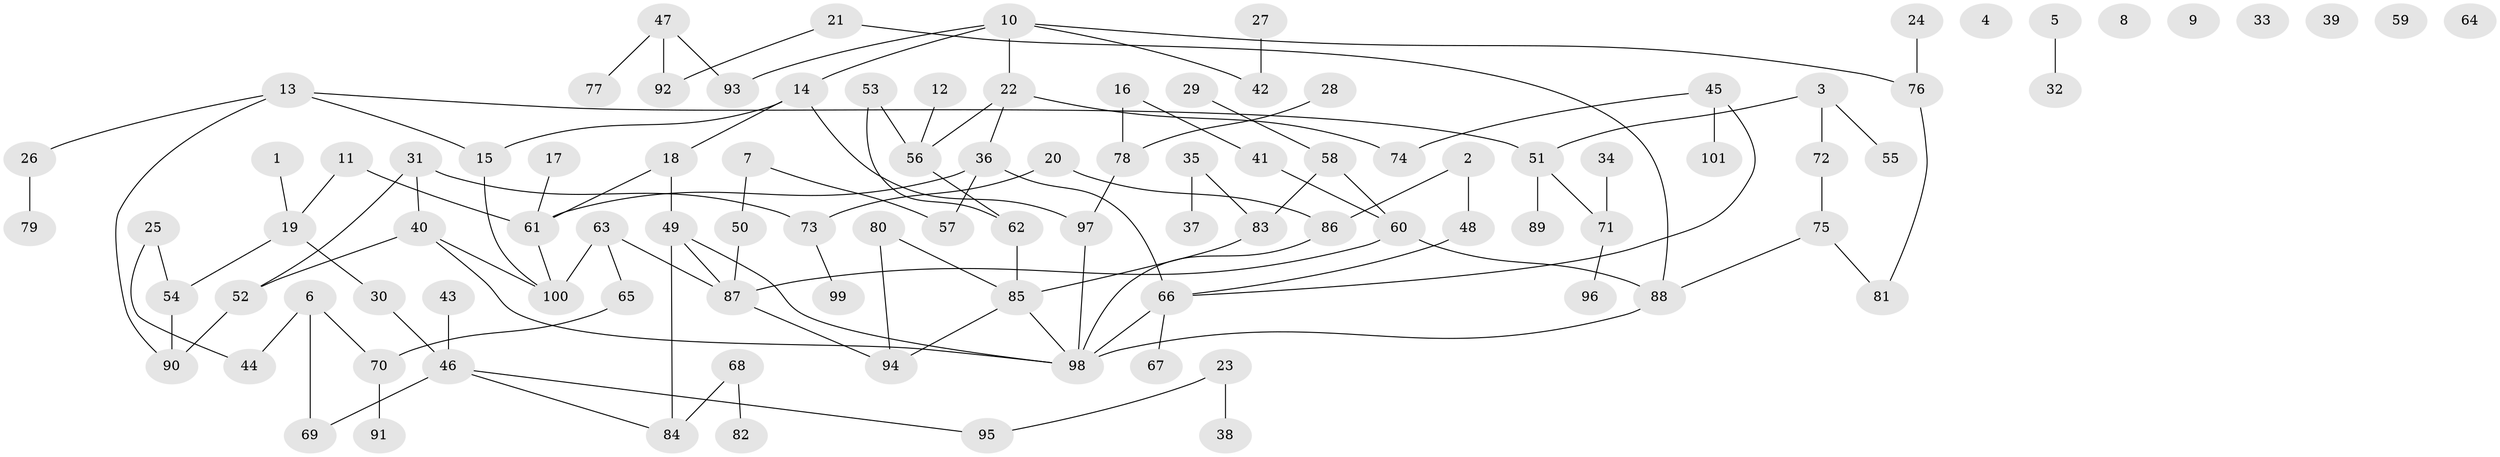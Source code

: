 // coarse degree distribution, {2: 0.37209302325581395, 4: 0.13953488372093023, 3: 0.13953488372093023, 6: 0.046511627906976744, 5: 0.13953488372093023, 1: 0.13953488372093023, 8: 0.023255813953488372}
// Generated by graph-tools (version 1.1) at 2025/35/03/04/25 23:35:56]
// undirected, 101 vertices, 118 edges
graph export_dot {
  node [color=gray90,style=filled];
  1;
  2;
  3;
  4;
  5;
  6;
  7;
  8;
  9;
  10;
  11;
  12;
  13;
  14;
  15;
  16;
  17;
  18;
  19;
  20;
  21;
  22;
  23;
  24;
  25;
  26;
  27;
  28;
  29;
  30;
  31;
  32;
  33;
  34;
  35;
  36;
  37;
  38;
  39;
  40;
  41;
  42;
  43;
  44;
  45;
  46;
  47;
  48;
  49;
  50;
  51;
  52;
  53;
  54;
  55;
  56;
  57;
  58;
  59;
  60;
  61;
  62;
  63;
  64;
  65;
  66;
  67;
  68;
  69;
  70;
  71;
  72;
  73;
  74;
  75;
  76;
  77;
  78;
  79;
  80;
  81;
  82;
  83;
  84;
  85;
  86;
  87;
  88;
  89;
  90;
  91;
  92;
  93;
  94;
  95;
  96;
  97;
  98;
  99;
  100;
  101;
  1 -- 19;
  2 -- 48;
  2 -- 86;
  3 -- 51;
  3 -- 55;
  3 -- 72;
  5 -- 32;
  6 -- 44;
  6 -- 69;
  6 -- 70;
  7 -- 50;
  7 -- 57;
  10 -- 14;
  10 -- 22;
  10 -- 42;
  10 -- 76;
  10 -- 93;
  11 -- 19;
  11 -- 61;
  12 -- 56;
  13 -- 15;
  13 -- 26;
  13 -- 51;
  13 -- 90;
  14 -- 15;
  14 -- 18;
  14 -- 97;
  15 -- 100;
  16 -- 41;
  16 -- 78;
  17 -- 61;
  18 -- 49;
  18 -- 61;
  19 -- 30;
  19 -- 54;
  20 -- 73;
  20 -- 86;
  21 -- 88;
  21 -- 92;
  22 -- 36;
  22 -- 56;
  22 -- 74;
  23 -- 38;
  23 -- 95;
  24 -- 76;
  25 -- 44;
  25 -- 54;
  26 -- 79;
  27 -- 42;
  28 -- 78;
  29 -- 58;
  30 -- 46;
  31 -- 40;
  31 -- 52;
  31 -- 73;
  34 -- 71;
  35 -- 37;
  35 -- 83;
  36 -- 57;
  36 -- 61;
  36 -- 66;
  40 -- 52;
  40 -- 98;
  40 -- 100;
  41 -- 60;
  43 -- 46;
  45 -- 66;
  45 -- 74;
  45 -- 101;
  46 -- 69;
  46 -- 84;
  46 -- 95;
  47 -- 77;
  47 -- 92;
  47 -- 93;
  48 -- 66;
  49 -- 84;
  49 -- 87;
  49 -- 98;
  50 -- 87;
  51 -- 71;
  51 -- 89;
  52 -- 90;
  53 -- 56;
  53 -- 62;
  54 -- 90;
  56 -- 62;
  58 -- 60;
  58 -- 83;
  60 -- 87;
  60 -- 88;
  61 -- 100;
  62 -- 85;
  63 -- 65;
  63 -- 87;
  63 -- 100;
  65 -- 70;
  66 -- 67;
  66 -- 98;
  68 -- 82;
  68 -- 84;
  70 -- 91;
  71 -- 96;
  72 -- 75;
  73 -- 99;
  75 -- 81;
  75 -- 88;
  76 -- 81;
  78 -- 97;
  80 -- 85;
  80 -- 94;
  83 -- 85;
  85 -- 94;
  85 -- 98;
  86 -- 98;
  87 -- 94;
  88 -- 98;
  97 -- 98;
}
